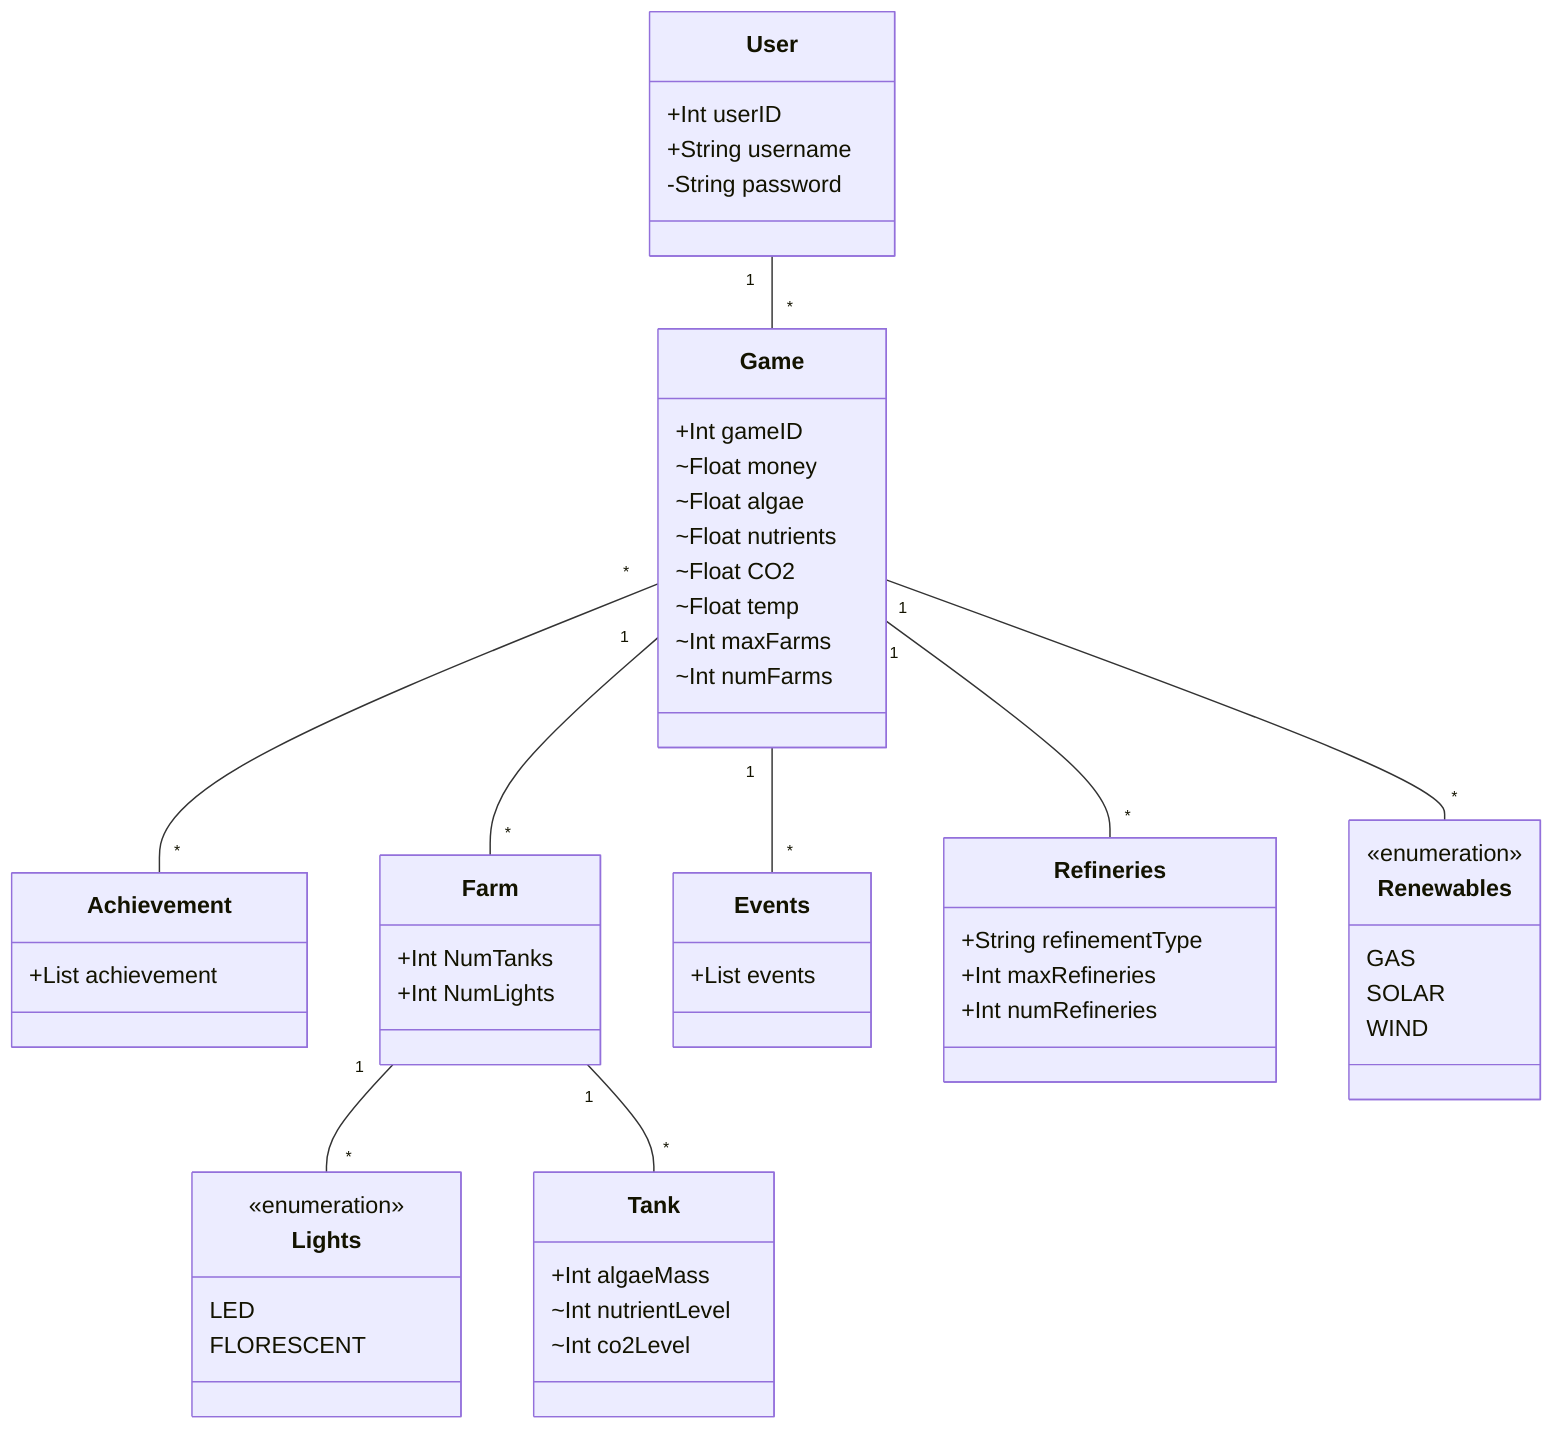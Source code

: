 classDiagram
    class User
    User : +Int userID
    User : +String username
    User : -String password

    class Game
    Game : +Int gameID
    Game : ~Float money
    Game : ~Float algae
    Game : ~Float nutrients
    Game : ~Float CO2
    Game : ~Float temp
    Game : ~Int maxFarms
    Game : ~Int numFarms

    class Achievement
    Achievement : +List<string> achievement

    class Farm
    Farm : +Int NumTanks
    Farm : +Int NumLights

    class Events
    Events : +List<String> events

    class Refineries
    Refineries : +String refinementType
    Refineries : +Int maxRefineries
    Refineries : +Int numRefineries

    class Renewables{
        <<enumeration>>
        GAS
        SOLAR
        WIND
    }

    class Tank
    Tank : +Int algaeMass
    Tank : ~Int nutrientLevel
    Tank : ~Int co2Level

    class Lights{
        <<enumeration>>
        LED
        FLORESCENT
    }

    User "1" -- "*" Game

    Game "*" -- "*" Achievement
    Game "1" -- "*" Farm
    Game "1" -- "*" Events
    Game "1" -- "*" Refineries
    Game "1" -- "*" Renewables

    Farm "1" -- "*" Lights
    Farm "1" -- "*" Tank
